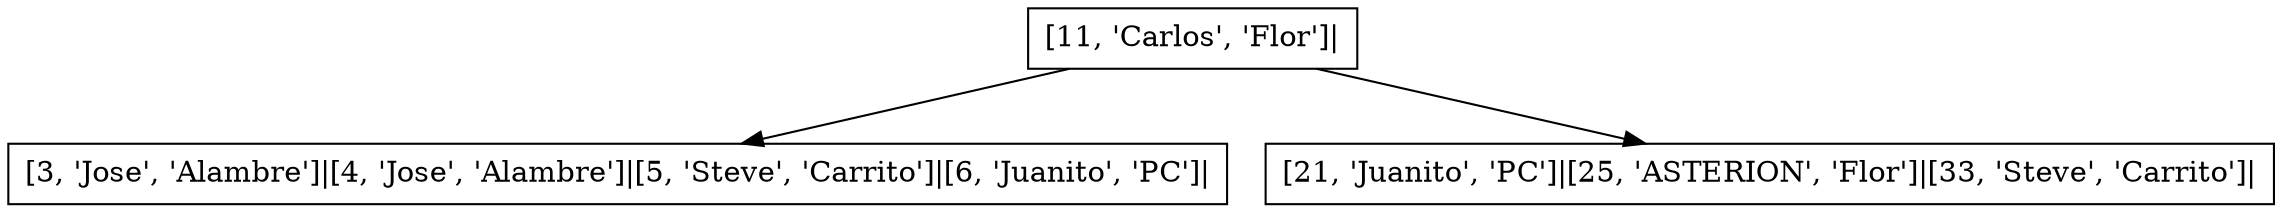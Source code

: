 digraph g{
node [shape = rect, width=1, height=0.4];
rankdir=UP;
"[11, 'Carlos', 'Flor']|"->{"[3, 'Jose', 'Alambre']|[4, 'Jose', 'Alambre']|[5, 'Steve', 'Carrito']|[6, 'Juanito', 'PC']|" "[21, 'Juanito', 'PC']|[25, 'ASTERION', 'Flor']|[33, 'Steve', 'Carrito']|"};
}